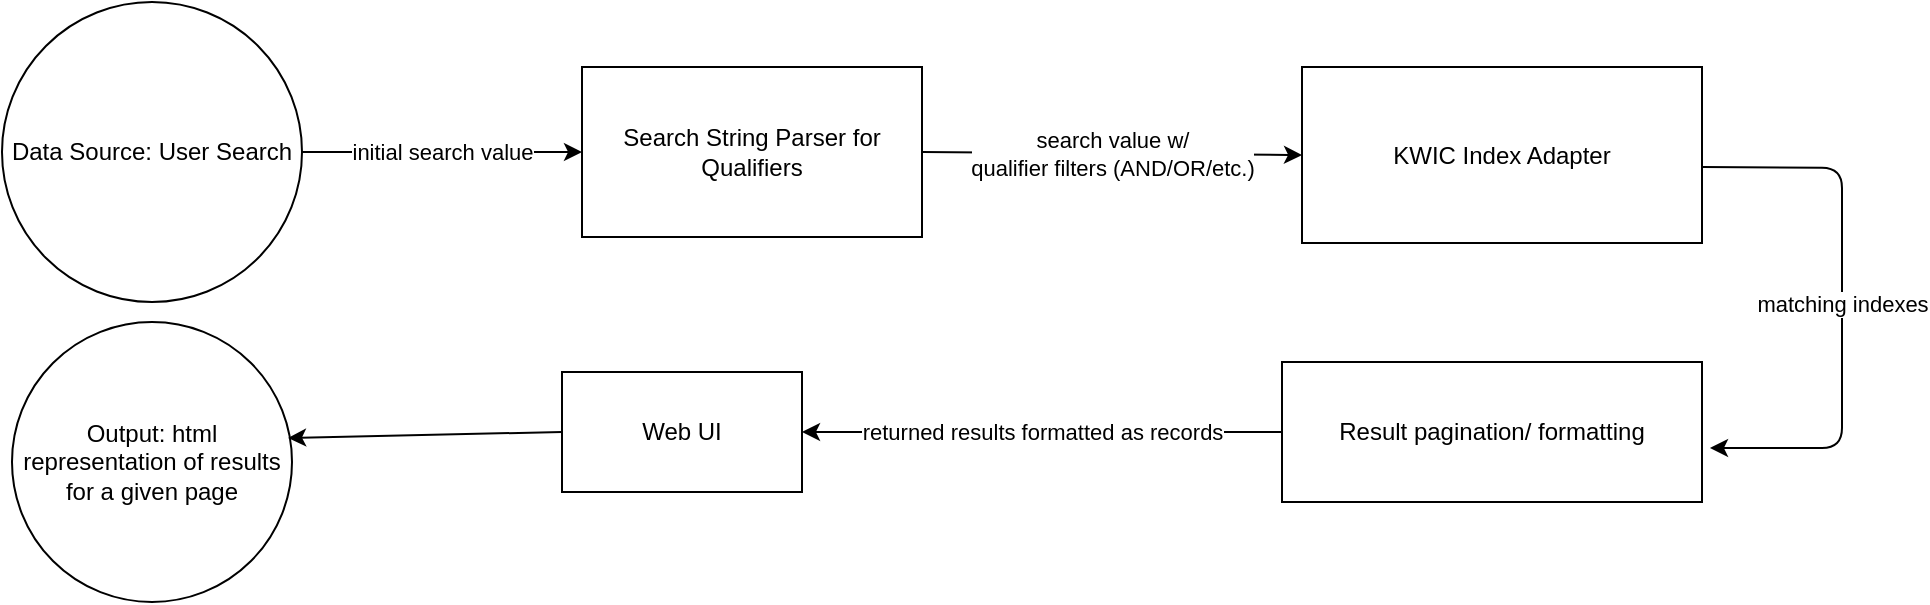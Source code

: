 <mxfile version="12.3.5" type="github" pages="1">
  <diagram id="6N54T0ZuFAozqggR75nm" name="Page-1">
    <mxGraphModel dx="1408" dy="748" grid="1" gridSize="10" guides="1" tooltips="1" connect="1" arrows="1" fold="1" page="1" pageScale="1" pageWidth="1600" pageHeight="1200" math="0" shadow="0">
      <root>
        <mxCell id="0"/>
        <mxCell id="1" parent="0"/>
        <mxCell id="6QSQMjagxgdEN8BtEcpT-1" value="Data Source: User Search" style="ellipse;whiteSpace=wrap;html=1;aspect=fixed;" vertex="1" parent="1">
          <mxGeometry x="160" y="180" width="150" height="150" as="geometry"/>
        </mxCell>
        <mxCell id="6QSQMjagxgdEN8BtEcpT-2" value="Search String Parser for Qualifiers" style="rounded=0;whiteSpace=wrap;html=1;" vertex="1" parent="1">
          <mxGeometry x="450" y="212.5" width="170" height="85" as="geometry"/>
        </mxCell>
        <mxCell id="6QSQMjagxgdEN8BtEcpT-3" value="initial search value" style="endArrow=classic;html=1;entryX=0;entryY=0.5;entryDx=0;entryDy=0;exitX=1;exitY=0.5;exitDx=0;exitDy=0;" edge="1" parent="1" source="6QSQMjagxgdEN8BtEcpT-1" target="6QSQMjagxgdEN8BtEcpT-2">
          <mxGeometry width="50" height="50" relative="1" as="geometry">
            <mxPoint x="370" y="250" as="sourcePoint"/>
            <mxPoint x="360" y="205" as="targetPoint"/>
          </mxGeometry>
        </mxCell>
        <mxCell id="6QSQMjagxgdEN8BtEcpT-4" value="KWIC Index Adapter" style="rounded=0;whiteSpace=wrap;html=1;" vertex="1" parent="1">
          <mxGeometry x="810" y="212.5" width="200" height="88" as="geometry"/>
        </mxCell>
        <mxCell id="6QSQMjagxgdEN8BtEcpT-5" value="search value w/&lt;br&gt;qualifier filters (AND/OR/etc.)" style="endArrow=classic;html=1;exitX=1;exitY=0.5;exitDx=0;exitDy=0;entryX=0;entryY=0.5;entryDx=0;entryDy=0;" edge="1" parent="1" source="6QSQMjagxgdEN8BtEcpT-2" target="6QSQMjagxgdEN8BtEcpT-4">
          <mxGeometry width="50" height="50" relative="1" as="geometry">
            <mxPoint x="160" y="400" as="sourcePoint"/>
            <mxPoint x="210" y="350" as="targetPoint"/>
          </mxGeometry>
        </mxCell>
        <mxCell id="6QSQMjagxgdEN8BtEcpT-6" value="Result pagination/ formatting" style="rounded=0;whiteSpace=wrap;html=1;" vertex="1" parent="1">
          <mxGeometry x="800" y="360" width="210" height="70" as="geometry"/>
        </mxCell>
        <mxCell id="6QSQMjagxgdEN8BtEcpT-7" value="matching indexes" style="endArrow=classic;html=1;entryX=1.019;entryY=0.614;entryDx=0;entryDy=0;entryPerimeter=0;" edge="1" parent="1" target="6QSQMjagxgdEN8BtEcpT-6">
          <mxGeometry width="50" height="50" relative="1" as="geometry">
            <mxPoint x="1010" y="262.5" as="sourcePoint"/>
            <mxPoint x="1080" y="480" as="targetPoint"/>
            <Array as="points">
              <mxPoint x="1080" y="263"/>
              <mxPoint x="1080" y="403"/>
            </Array>
          </mxGeometry>
        </mxCell>
        <mxCell id="6QSQMjagxgdEN8BtEcpT-9" value="Output: html representation of results for a given page" style="ellipse;whiteSpace=wrap;html=1;aspect=fixed;" vertex="1" parent="1">
          <mxGeometry x="165" y="340" width="140" height="140" as="geometry"/>
        </mxCell>
        <mxCell id="6QSQMjagxgdEN8BtEcpT-10" value="Web UI" style="rounded=0;whiteSpace=wrap;html=1;" vertex="1" parent="1">
          <mxGeometry x="440" y="365" width="120" height="60" as="geometry"/>
        </mxCell>
        <mxCell id="6QSQMjagxgdEN8BtEcpT-11" value="returned results formatted as records" style="endArrow=classic;html=1;exitX=0;exitY=0.5;exitDx=0;exitDy=0;entryX=1;entryY=0.5;entryDx=0;entryDy=0;" edge="1" parent="1" source="6QSQMjagxgdEN8BtEcpT-6" target="6QSQMjagxgdEN8BtEcpT-10">
          <mxGeometry width="50" height="50" relative="1" as="geometry">
            <mxPoint x="160" y="540" as="sourcePoint"/>
            <mxPoint x="644" y="399" as="targetPoint"/>
          </mxGeometry>
        </mxCell>
        <mxCell id="6QSQMjagxgdEN8BtEcpT-12" value="" style="endArrow=classic;html=1;exitX=0;exitY=0.5;exitDx=0;exitDy=0;entryX=0.986;entryY=0.414;entryDx=0;entryDy=0;entryPerimeter=0;" edge="1" parent="1" source="6QSQMjagxgdEN8BtEcpT-10" target="6QSQMjagxgdEN8BtEcpT-9">
          <mxGeometry width="50" height="50" relative="1" as="geometry">
            <mxPoint x="160" y="550" as="sourcePoint"/>
            <mxPoint x="210" y="500" as="targetPoint"/>
          </mxGeometry>
        </mxCell>
      </root>
    </mxGraphModel>
  </diagram>
</mxfile>
